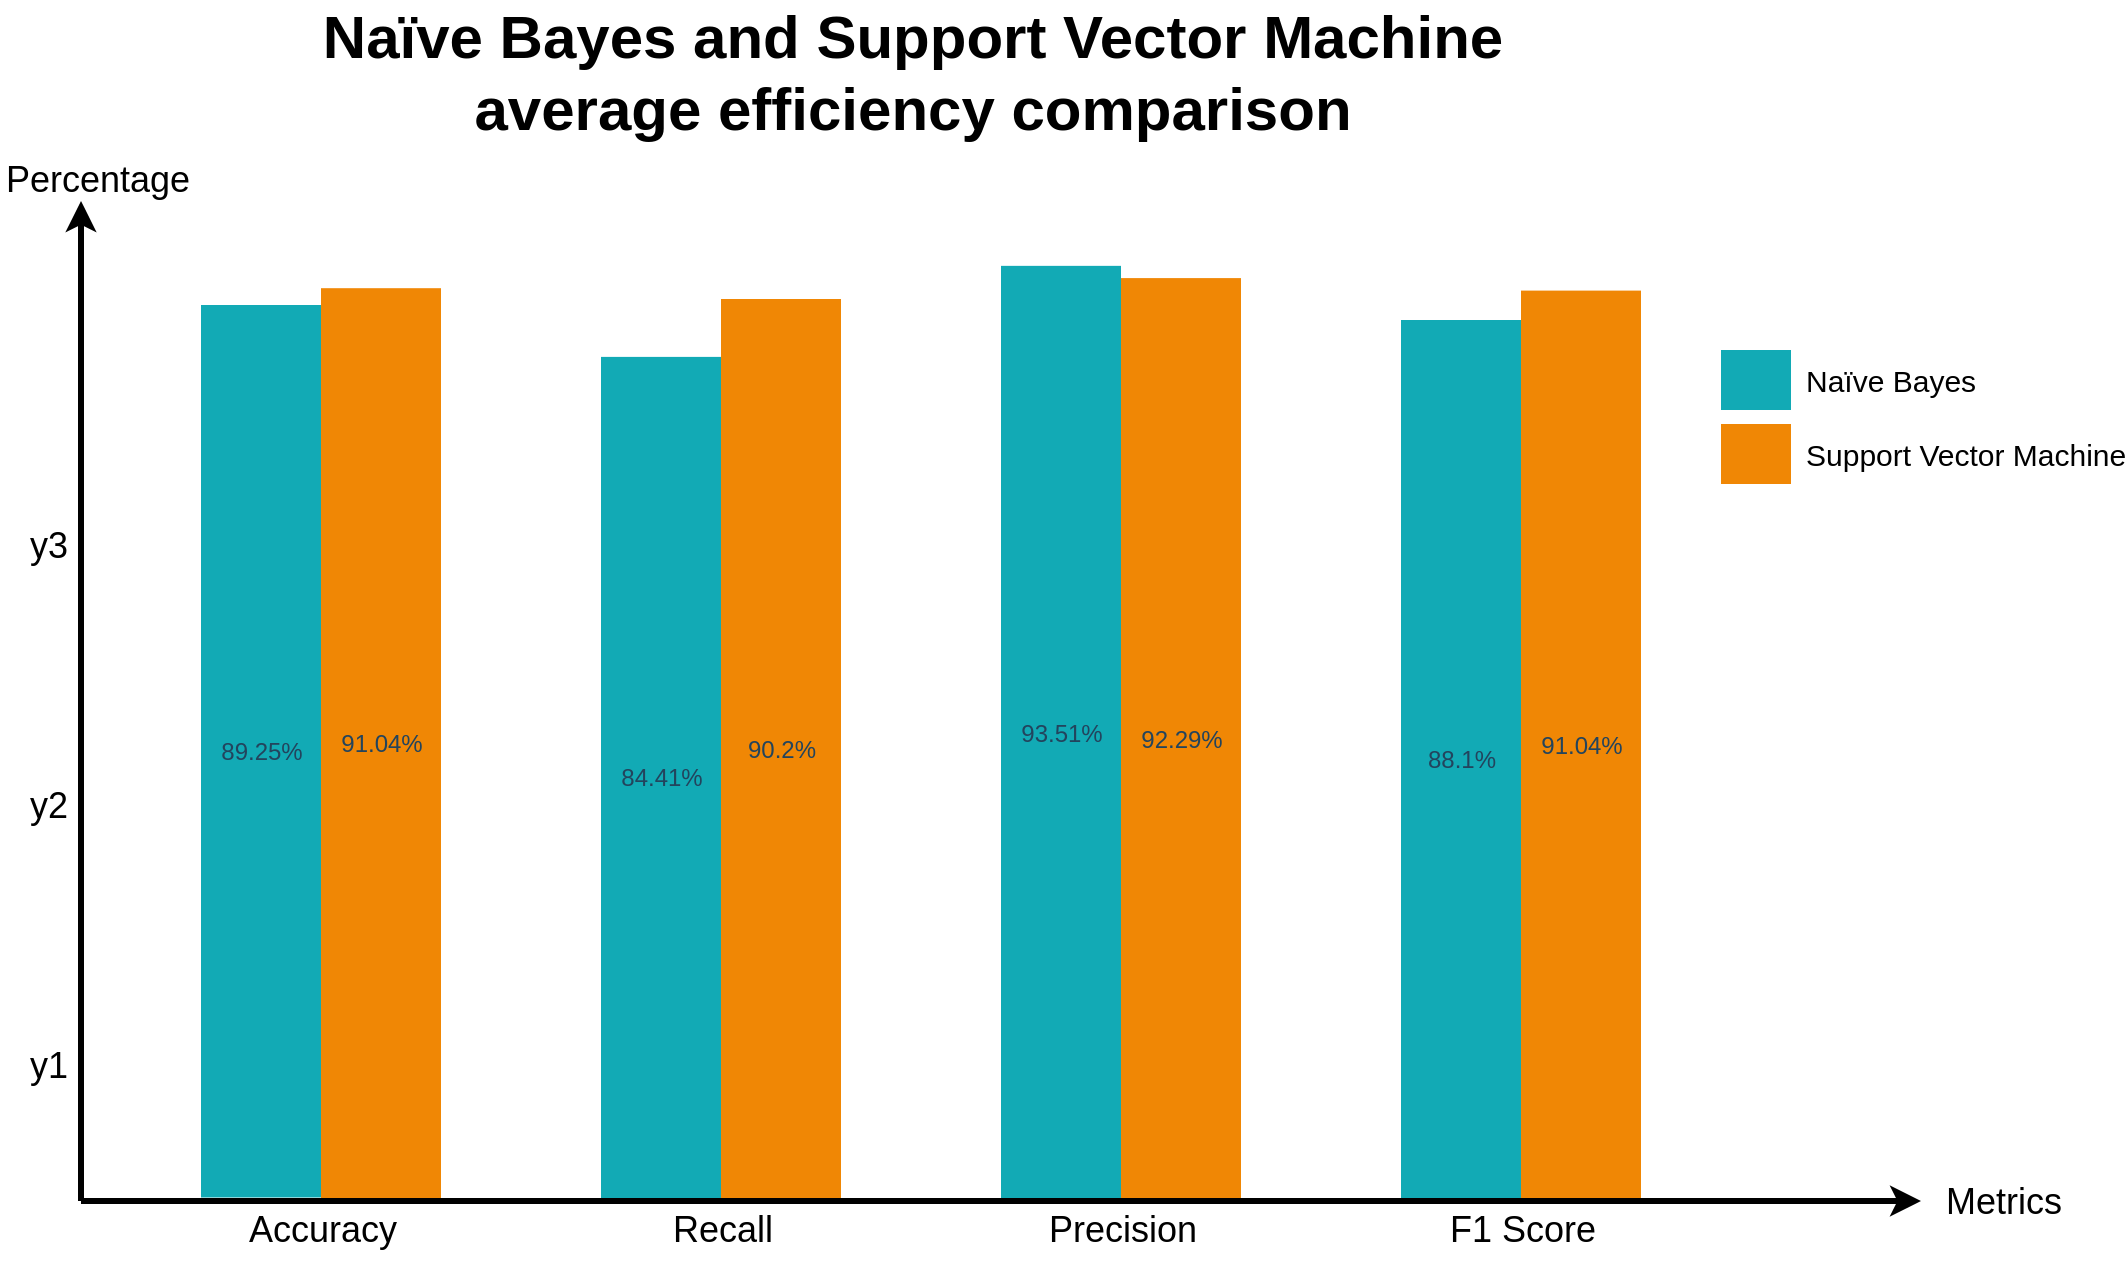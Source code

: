 <mxfile version="22.0.3" type="device">
  <diagram id="07fea595-8f29-1299-0266-81d95cde20df" name="Page-1">
    <mxGraphModel dx="-920" dy="75" grid="1" gridSize="10" guides="1" tooltips="1" connect="1" arrows="1" fold="1" page="1" pageScale="1" pageWidth="1169" pageHeight="827" background="none" math="0" shadow="0">
      <root>
        <mxCell id="0" />
        <mxCell id="1" parent="0" />
        <mxCell id="723" value="89.25%" style="whiteSpace=wrap;fillColor=#12AAB5;gradientColor=none;gradientDirection=east;strokeColor=none;html=1;fontColor=#23445d;" parent="1" vertex="1">
          <mxGeometry x="2497.5" y="1146.5" width="60" height="446.24" as="geometry" />
        </mxCell>
        <mxCell id="727" value="" style="edgeStyle=none;html=1;fontColor=#000000;strokeWidth=3;strokeColor=#000000;" parent="1" edge="1">
          <mxGeometry width="100" height="100" relative="1" as="geometry">
            <mxPoint x="2437.5" y="1594.5" as="sourcePoint" />
            <mxPoint x="2437.5" y="1094.5" as="targetPoint" />
          </mxGeometry>
        </mxCell>
        <mxCell id="728" value="91.04%" style="whiteSpace=wrap;fillColor=#F08705;gradientColor=none;gradientDirection=east;strokeColor=none;html=1;fontColor=#23445d;" parent="1" vertex="1">
          <mxGeometry x="2557.5" y="1138.095" width="60" height="455.21" as="geometry" />
        </mxCell>
        <mxCell id="735" value="Metrics" style="text;spacingTop=-5;html=1;fontSize=18;fontStyle=0;points=[];strokeColor=none;" parent="1" vertex="1">
          <mxGeometry x="3367.5" y="1582.5" width="80" height="20" as="geometry" />
        </mxCell>
        <mxCell id="736" value="Accuracy" style="text;spacingTop=-5;align=center;verticalAlign=middle;fontStyle=0;html=1;fontSize=18;points=[];strokeColor=none;" parent="1" vertex="1">
          <mxGeometry x="2497.5" y="1596.5" width="120" height="30" as="geometry" />
        </mxCell>
        <mxCell id="737" value="Recall" style="text;spacingTop=-5;align=center;verticalAlign=middle;fontStyle=0;html=1;fontSize=18;points=[];strokeColor=none;" parent="1" vertex="1">
          <mxGeometry x="2697.5" y="1596.5" width="120" height="30" as="geometry" />
        </mxCell>
        <mxCell id="738" value="Precision" style="text;spacingTop=-5;align=center;verticalAlign=middle;fontStyle=0;html=1;fontSize=18;points=[];strokeColor=none;" parent="1" vertex="1">
          <mxGeometry x="2897.5" y="1596.5" width="120" height="30" as="geometry" />
        </mxCell>
        <mxCell id="739" value="" style="whiteSpace=wrap;fillColor=#12AAB5;gradientColor=none;gradientDirection=east;strokeColor=none;html=1;fontColor=#23445d;" parent="1" vertex="1">
          <mxGeometry x="3257.5" y="1169" width="35.0" height="30.0" as="geometry" />
        </mxCell>
        <mxCell id="740" value="" style="whiteSpace=wrap;fillColor=#F08705;gradientColor=none;gradientDirection=east;strokeColor=none;html=1;fontColor=#23445d;" parent="1" vertex="1">
          <mxGeometry x="3257.5" y="1206" width="35.0" height="30.0" as="geometry" />
        </mxCell>
        <mxCell id="743" value="Support Vector Machine" style="text;spacingTop=-5;html=1;points=[];fontSize=15;" parent="1" vertex="1">
          <mxGeometry x="3297.5" y="1211" width="80" height="20" as="geometry" />
        </mxCell>
        <mxCell id="744" value="Naïve Bayes" style="text;spacingTop=-5;html=1;points=[];fontSize=15;" parent="1" vertex="1">
          <mxGeometry x="3297.5" y="1174" width="80" height="20" as="geometry" />
        </mxCell>
        <mxCell id="745" value="Percentage" style="text;spacingTop=-5;html=1;fontSize=18;fontStyle=0;points=[]" parent="1" vertex="1">
          <mxGeometry x="2397.5" y="1072" width="80" height="20" as="geometry" />
        </mxCell>
        <mxCell id="746" value="y1" style="text;spacingTop=-5;align=center;verticalAlign=middle;fontStyle=0;html=1;fontSize=18;points=[]" parent="1" vertex="1">
          <mxGeometry x="2405.5" y="1464.5" width="30" height="130.0" as="geometry" />
        </mxCell>
        <mxCell id="747" value="y2" style="text;spacingTop=-5;align=center;verticalAlign=middle;fontStyle=0;html=1;fontSize=18;points=[]" parent="1" vertex="1">
          <mxGeometry x="2405.5" y="1334.5" width="30" height="130.0" as="geometry" />
        </mxCell>
        <mxCell id="748" value="y3" style="text;spacingTop=-5;align=center;verticalAlign=middle;fontStyle=0;html=1;fontSize=18;points=[]" parent="1" vertex="1">
          <mxGeometry x="2405.5" y="1204.5" width="30" height="130.0" as="geometry" />
        </mxCell>
        <mxCell id="749" value="&lt;font style=&quot;font-size: 30px;&quot;&gt;Naïve Bayes and Support Vector Machine&lt;br&gt;average efficiency comparison&lt;/font&gt;" style="text;spacingTop=-5;align=center;verticalAlign=middle;fontSize=30;fontStyle=1;html=1;points=[]" parent="1" vertex="1">
          <mxGeometry x="2447.5" y="1010" width="810" height="45" as="geometry" />
        </mxCell>
        <mxCell id="752" value="F1 Score" style="text;spacingTop=-5;align=center;verticalAlign=middle;fontStyle=0;html=1;fontSize=18;points=[];strokeColor=none;" parent="1" vertex="1">
          <mxGeometry x="3097.5" y="1596.5" width="120" height="30" as="geometry" />
        </mxCell>
        <mxCell id="KAAm9io3ZJIBBvMvaJ0G-758" value="84.41%" style="whiteSpace=wrap;fillColor=#12AAB5;gradientColor=none;gradientDirection=east;strokeColor=none;html=1;fontColor=#23445d;" vertex="1" parent="1">
          <mxGeometry x="2697.5" y="1172.45" width="60" height="422.05" as="geometry" />
        </mxCell>
        <mxCell id="KAAm9io3ZJIBBvMvaJ0G-759" value="90.2%" style="whiteSpace=wrap;fillColor=#F08705;gradientColor=none;gradientDirection=east;strokeColor=none;html=1;fontColor=#23445d;" vertex="1" parent="1">
          <mxGeometry x="2757.5" y="1143.5" width="60" height="451" as="geometry" />
        </mxCell>
        <mxCell id="KAAm9io3ZJIBBvMvaJ0G-762" value="93.51%" style="whiteSpace=wrap;fillColor=#12AAB5;gradientColor=none;gradientDirection=east;strokeColor=none;html=1;fontColor=#23445d;" vertex="1" parent="1">
          <mxGeometry x="2897.5" y="1126.93" width="60" height="467.57" as="geometry" />
        </mxCell>
        <mxCell id="KAAm9io3ZJIBBvMvaJ0G-763" value="92.29%" style="whiteSpace=wrap;fillColor=#F08705;gradientColor=none;gradientDirection=east;strokeColor=none;html=1;fontColor=#23445d;" vertex="1" parent="1">
          <mxGeometry x="2957.5" y="1133.05" width="60" height="461.45" as="geometry" />
        </mxCell>
        <mxCell id="KAAm9io3ZJIBBvMvaJ0G-766" value="88.1%" style="whiteSpace=wrap;fillColor=#12AAB5;gradientColor=none;gradientDirection=east;strokeColor=none;html=1;fontColor=#23445d;" vertex="1" parent="1">
          <mxGeometry x="3097.5" y="1154" width="60" height="440.5" as="geometry" />
        </mxCell>
        <mxCell id="KAAm9io3ZJIBBvMvaJ0G-767" value="91.04%" style="whiteSpace=wrap;fillColor=#F08705;gradientColor=none;gradientDirection=east;strokeColor=none;html=1;fontColor=#23445d;" vertex="1" parent="1">
          <mxGeometry x="3157.5" y="1139.3" width="60" height="455.2" as="geometry" />
        </mxCell>
        <mxCell id="734" value="" style="edgeStyle=none;html=1;fontColor=#000000;strokeWidth=3;strokeColor=#000000;" parent="1" edge="1">
          <mxGeometry width="100" height="100" relative="1" as="geometry">
            <mxPoint x="2437.5" y="1594.5" as="sourcePoint" />
            <mxPoint x="3357.5" y="1594.5" as="targetPoint" />
          </mxGeometry>
        </mxCell>
      </root>
    </mxGraphModel>
  </diagram>
</mxfile>
